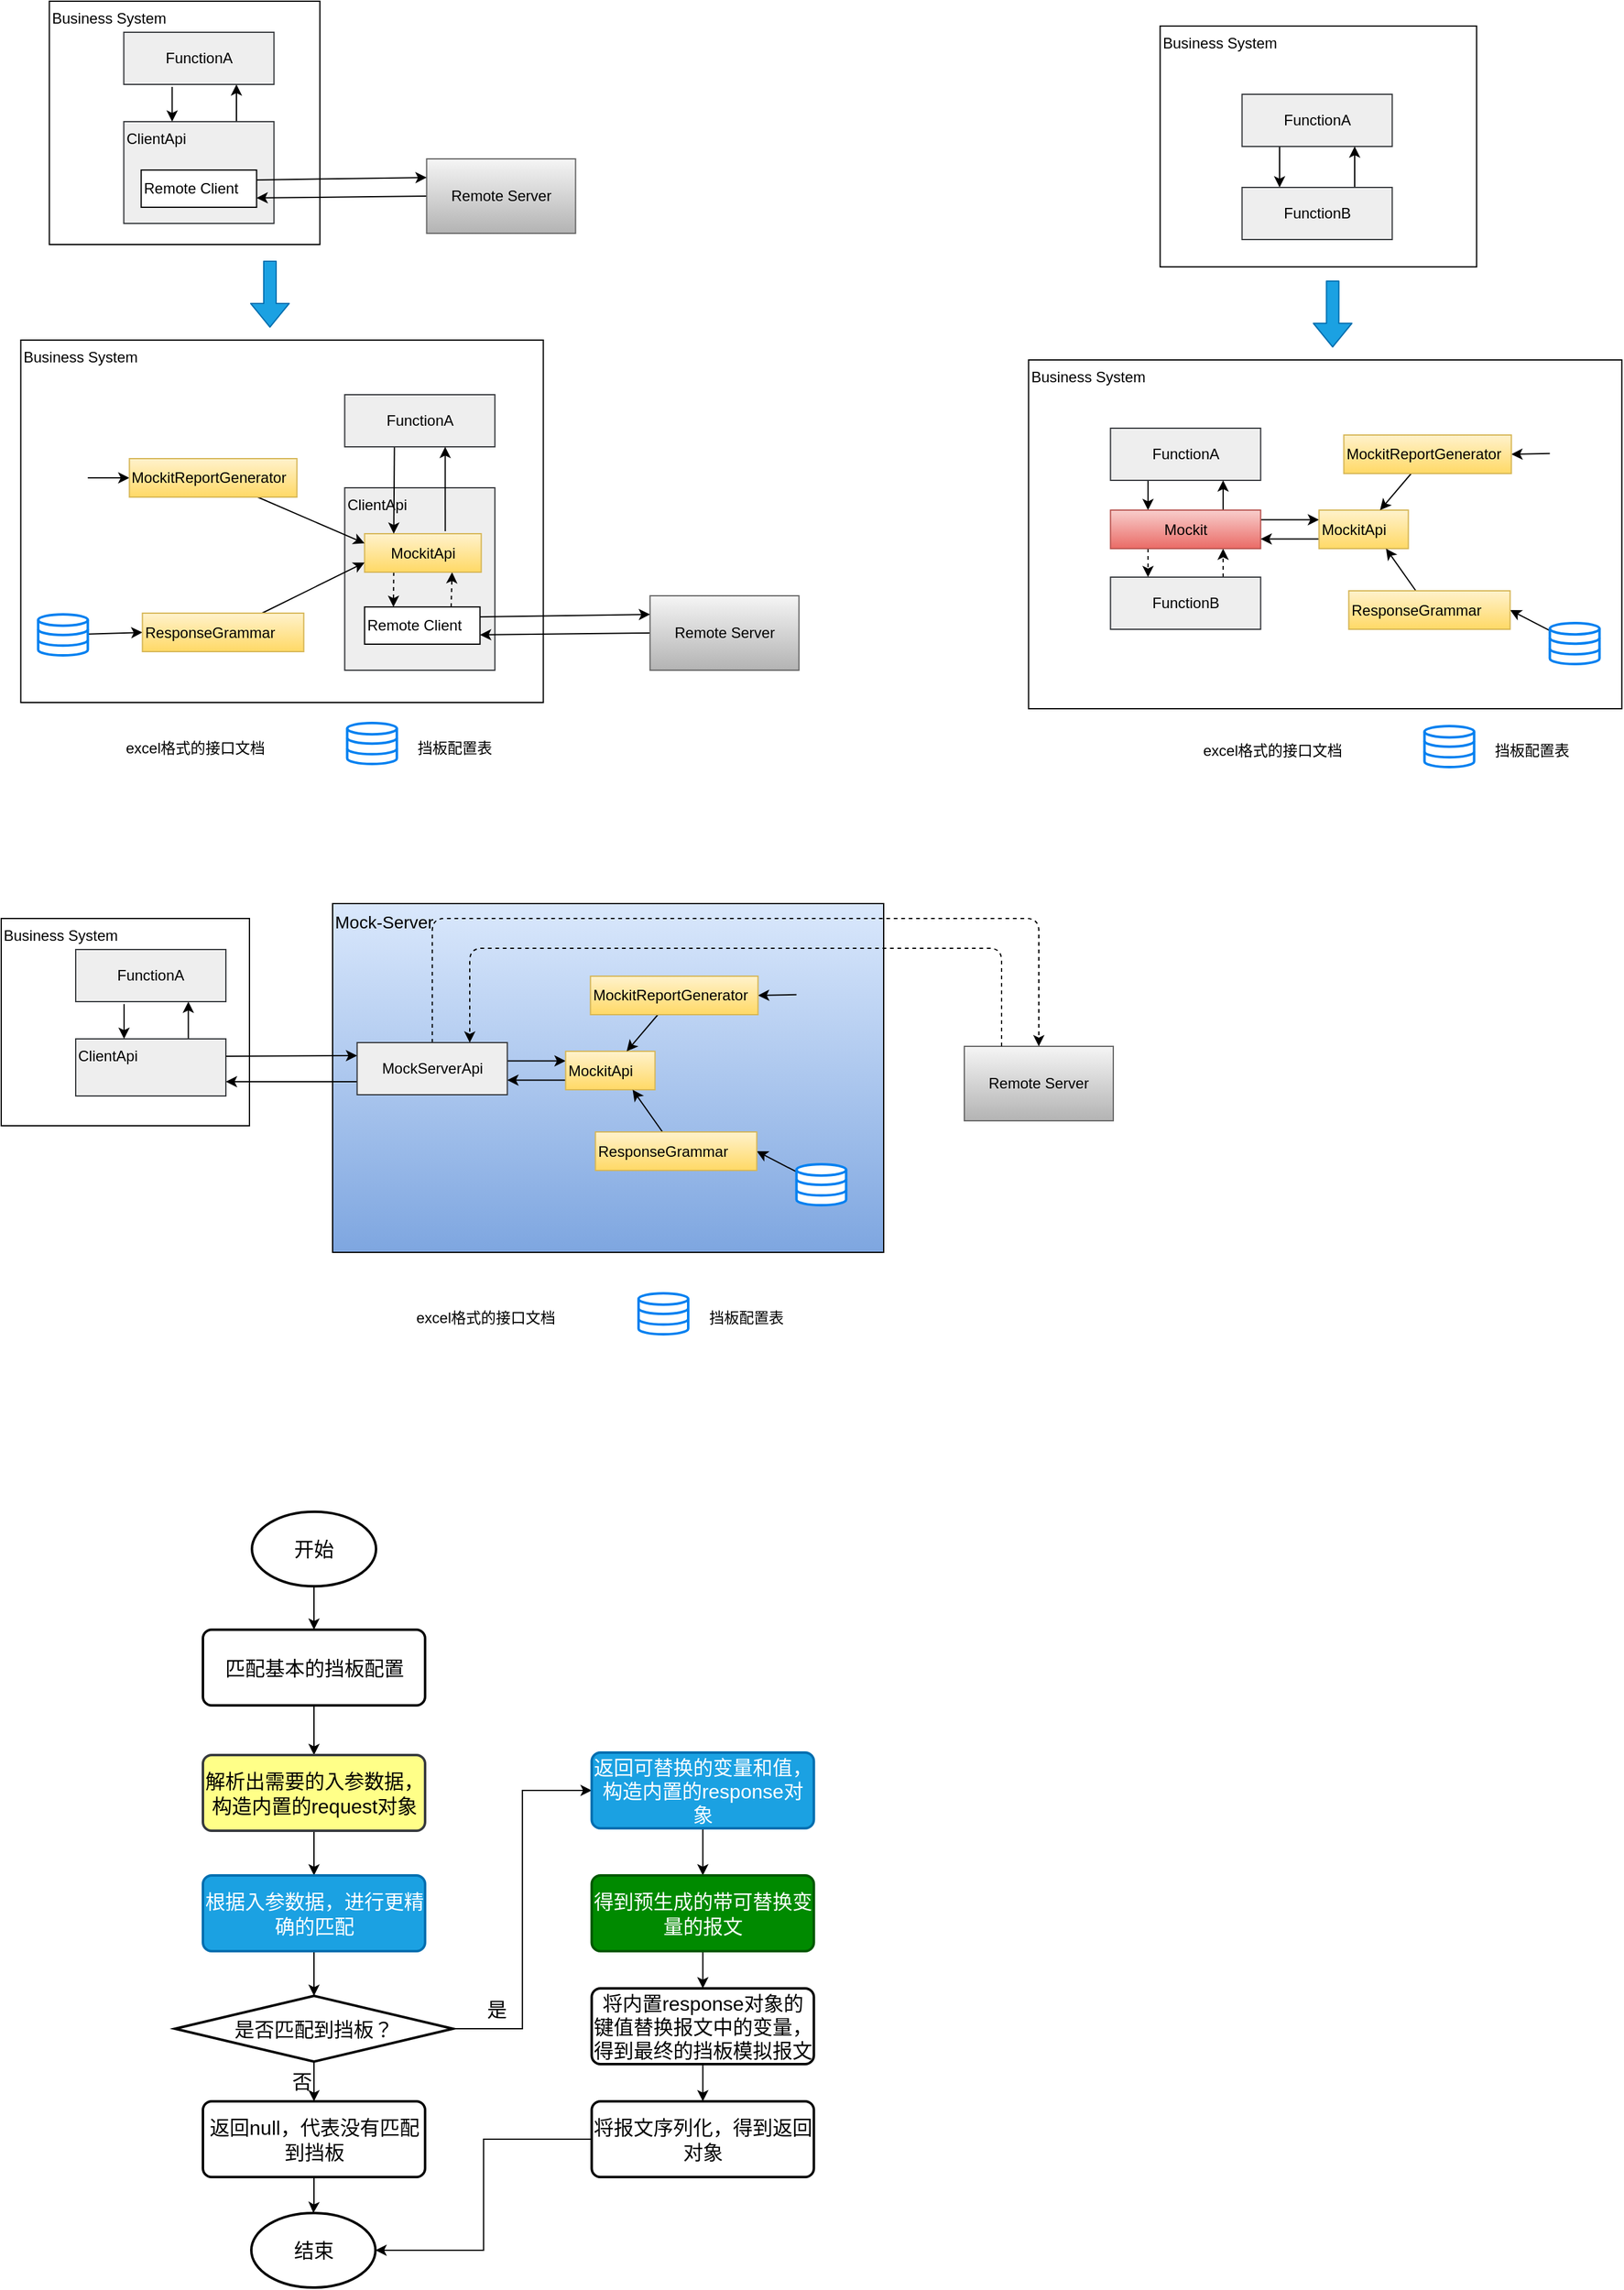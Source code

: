 <mxfile version="13.0.9" type="github">
  <diagram id="ULIVXdI21FpWCyKjcMOf" name="第 1 页">
    <mxGraphModel dx="867" dy="-1860" grid="1" gridSize="10" guides="1" tooltips="1" connect="1" arrows="1" fold="1" page="1" pageScale="1" pageWidth="827" pageHeight="1169" math="0" shadow="0">
      <root>
        <mxCell id="0" />
        <mxCell id="1" parent="0" />
        <mxCell id="K0mG1fpRfPu8U4b40gJv-1" style="edgeStyle=orthogonalEdgeStyle;rounded=0;orthogonalLoop=1;jettySize=auto;html=1;entryX=0.5;entryY=0;entryDx=0;entryDy=0;fontSize=16;" edge="1" parent="1" source="K0mG1fpRfPu8U4b40gJv-2" target="K0mG1fpRfPu8U4b40gJv-4">
          <mxGeometry relative="1" as="geometry" />
        </mxCell>
        <mxCell id="K0mG1fpRfPu8U4b40gJv-2" value="开始" style="strokeWidth=2;html=1;shape=mxgraph.flowchart.start_1;whiteSpace=wrap;fontSize=16;" vertex="1" parent="1">
          <mxGeometry x="232" y="3830" width="100" height="60" as="geometry" />
        </mxCell>
        <mxCell id="K0mG1fpRfPu8U4b40gJv-3" style="edgeStyle=orthogonalEdgeStyle;rounded=0;orthogonalLoop=1;jettySize=auto;html=1;entryX=0.5;entryY=0;entryDx=0;entryDy=0;fontSize=16;" edge="1" parent="1" source="K0mG1fpRfPu8U4b40gJv-4" target="K0mG1fpRfPu8U4b40gJv-6">
          <mxGeometry relative="1" as="geometry" />
        </mxCell>
        <mxCell id="K0mG1fpRfPu8U4b40gJv-4" value="匹配基本的挡板配置" style="rounded=1;whiteSpace=wrap;html=1;absoluteArcSize=1;arcSize=14;strokeWidth=2;fontSize=16;" vertex="1" parent="1">
          <mxGeometry x="192.5" y="3925" width="179" height="61" as="geometry" />
        </mxCell>
        <mxCell id="K0mG1fpRfPu8U4b40gJv-5" style="edgeStyle=orthogonalEdgeStyle;rounded=0;orthogonalLoop=1;jettySize=auto;html=1;entryX=0.5;entryY=0;entryDx=0;entryDy=0;fontSize=16;" edge="1" parent="1" source="K0mG1fpRfPu8U4b40gJv-6" target="K0mG1fpRfPu8U4b40gJv-8">
          <mxGeometry relative="1" as="geometry" />
        </mxCell>
        <mxCell id="K0mG1fpRfPu8U4b40gJv-6" value="解析出需要的入参数据，构造内置的request对象" style="rounded=1;whiteSpace=wrap;html=1;absoluteArcSize=1;arcSize=14;strokeWidth=2;fontSize=16;fillColor=#ffff88;strokeColor=#36393d;" vertex="1" parent="1">
          <mxGeometry x="192.5" y="4026" width="179" height="61" as="geometry" />
        </mxCell>
        <mxCell id="K0mG1fpRfPu8U4b40gJv-7" style="edgeStyle=orthogonalEdgeStyle;rounded=0;orthogonalLoop=1;jettySize=auto;html=1;entryX=0.5;entryY=0;entryDx=0;entryDy=0;entryPerimeter=0;fontSize=16;" edge="1" parent="1" source="K0mG1fpRfPu8U4b40gJv-8" target="K0mG1fpRfPu8U4b40gJv-11">
          <mxGeometry relative="1" as="geometry" />
        </mxCell>
        <mxCell id="K0mG1fpRfPu8U4b40gJv-8" value="根据入参数据，进行更精确的匹配" style="rounded=1;whiteSpace=wrap;html=1;absoluteArcSize=1;arcSize=14;strokeWidth=2;fontSize=16;fillColor=#1ba1e2;strokeColor=#006EAF;fontColor=#ffffff;" vertex="1" parent="1">
          <mxGeometry x="192.5" y="4123" width="179" height="61" as="geometry" />
        </mxCell>
        <mxCell id="K0mG1fpRfPu8U4b40gJv-9" style="edgeStyle=orthogonalEdgeStyle;rounded=0;orthogonalLoop=1;jettySize=auto;html=1;entryX=0.5;entryY=0;entryDx=0;entryDy=0;fontSize=16;" edge="1" parent="1" source="K0mG1fpRfPu8U4b40gJv-11" target="K0mG1fpRfPu8U4b40gJv-14">
          <mxGeometry relative="1" as="geometry" />
        </mxCell>
        <mxCell id="K0mG1fpRfPu8U4b40gJv-10" style="edgeStyle=orthogonalEdgeStyle;rounded=0;orthogonalLoop=1;jettySize=auto;html=1;entryX=0;entryY=0.5;entryDx=0;entryDy=0;fontSize=16;" edge="1" parent="1" source="K0mG1fpRfPu8U4b40gJv-11" target="K0mG1fpRfPu8U4b40gJv-17">
          <mxGeometry relative="1" as="geometry" />
        </mxCell>
        <mxCell id="K0mG1fpRfPu8U4b40gJv-11" value="是否匹配到挡板？" style="strokeWidth=2;html=1;shape=mxgraph.flowchart.decision;whiteSpace=wrap;fontSize=16;" vertex="1" parent="1">
          <mxGeometry x="170" y="4220" width="224" height="53" as="geometry" />
        </mxCell>
        <mxCell id="K0mG1fpRfPu8U4b40gJv-12" value="结束" style="strokeWidth=2;html=1;shape=mxgraph.flowchart.start_1;whiteSpace=wrap;fontSize=16;" vertex="1" parent="1">
          <mxGeometry x="231.5" y="4395" width="100" height="60" as="geometry" />
        </mxCell>
        <mxCell id="K0mG1fpRfPu8U4b40gJv-13" style="edgeStyle=orthogonalEdgeStyle;rounded=0;orthogonalLoop=1;jettySize=auto;html=1;fontSize=16;" edge="1" parent="1" source="K0mG1fpRfPu8U4b40gJv-14" target="K0mG1fpRfPu8U4b40gJv-12">
          <mxGeometry relative="1" as="geometry" />
        </mxCell>
        <mxCell id="K0mG1fpRfPu8U4b40gJv-14" value="返回null，代表没有匹配到挡板" style="rounded=1;whiteSpace=wrap;html=1;absoluteArcSize=1;arcSize=14;strokeWidth=2;fontSize=16;" vertex="1" parent="1">
          <mxGeometry x="192.5" y="4305" width="179" height="61" as="geometry" />
        </mxCell>
        <mxCell id="K0mG1fpRfPu8U4b40gJv-15" value="否" style="text;html=1;align=center;verticalAlign=middle;resizable=0;points=[];autosize=1;fontSize=16;" vertex="1" parent="1">
          <mxGeometry x="259" y="4277" width="26" height="23" as="geometry" />
        </mxCell>
        <mxCell id="K0mG1fpRfPu8U4b40gJv-16" style="edgeStyle=orthogonalEdgeStyle;rounded=0;orthogonalLoop=1;jettySize=auto;html=1;fontSize=16;" edge="1" parent="1" source="K0mG1fpRfPu8U4b40gJv-17" target="K0mG1fpRfPu8U4b40gJv-20">
          <mxGeometry relative="1" as="geometry" />
        </mxCell>
        <mxCell id="K0mG1fpRfPu8U4b40gJv-17" value="返回可替换的变量和值，构造内置的response对象" style="rounded=1;whiteSpace=wrap;html=1;absoluteArcSize=1;arcSize=14;strokeWidth=2;fontSize=16;fillColor=#1ba1e2;strokeColor=#006EAF;fontColor=#ffffff;" vertex="1" parent="1">
          <mxGeometry x="505.75" y="4024" width="179" height="61" as="geometry" />
        </mxCell>
        <mxCell id="K0mG1fpRfPu8U4b40gJv-18" value="是" style="text;html=1;align=center;verticalAlign=middle;resizable=0;points=[];autosize=1;fontSize=16;" vertex="1" parent="1">
          <mxGeometry x="416" y="4219" width="26" height="23" as="geometry" />
        </mxCell>
        <mxCell id="K0mG1fpRfPu8U4b40gJv-19" style="edgeStyle=orthogonalEdgeStyle;rounded=0;orthogonalLoop=1;jettySize=auto;html=1;fontSize=16;" edge="1" parent="1" source="K0mG1fpRfPu8U4b40gJv-20" target="K0mG1fpRfPu8U4b40gJv-22">
          <mxGeometry relative="1" as="geometry" />
        </mxCell>
        <mxCell id="K0mG1fpRfPu8U4b40gJv-20" value="得到预生成的带可替换变量的报文" style="rounded=1;whiteSpace=wrap;html=1;absoluteArcSize=1;arcSize=14;strokeWidth=2;fontSize=16;fillColor=#008a00;strokeColor=#005700;fontColor=#ffffff;" vertex="1" parent="1">
          <mxGeometry x="505.75" y="4123" width="179" height="61" as="geometry" />
        </mxCell>
        <mxCell id="K0mG1fpRfPu8U4b40gJv-21" style="edgeStyle=orthogonalEdgeStyle;rounded=0;orthogonalLoop=1;jettySize=auto;html=1;fontSize=16;" edge="1" parent="1" source="K0mG1fpRfPu8U4b40gJv-22" target="K0mG1fpRfPu8U4b40gJv-24">
          <mxGeometry relative="1" as="geometry" />
        </mxCell>
        <mxCell id="K0mG1fpRfPu8U4b40gJv-22" value="将内置response对象的键值替换报文中的变量，得到最终的挡板模拟报文" style="rounded=1;whiteSpace=wrap;html=1;absoluteArcSize=1;arcSize=14;strokeWidth=2;fontSize=16;" vertex="1" parent="1">
          <mxGeometry x="505.75" y="4214" width="179" height="61" as="geometry" />
        </mxCell>
        <mxCell id="K0mG1fpRfPu8U4b40gJv-23" style="edgeStyle=orthogonalEdgeStyle;rounded=0;orthogonalLoop=1;jettySize=auto;html=1;entryX=1;entryY=0.5;entryDx=0;entryDy=0;entryPerimeter=0;fontSize=16;" edge="1" parent="1" source="K0mG1fpRfPu8U4b40gJv-24" target="K0mG1fpRfPu8U4b40gJv-12">
          <mxGeometry relative="1" as="geometry" />
        </mxCell>
        <mxCell id="K0mG1fpRfPu8U4b40gJv-24" value="将报文序列化，得到返回对象" style="rounded=1;whiteSpace=wrap;html=1;absoluteArcSize=1;arcSize=14;strokeWidth=2;fontSize=16;" vertex="1" parent="1">
          <mxGeometry x="505.75" y="4305" width="179" height="61" as="geometry" />
        </mxCell>
        <mxCell id="K0mG1fpRfPu8U4b40gJv-25" value="Business System" style="rounded=0;whiteSpace=wrap;html=1;align=left;verticalAlign=top;" vertex="1" parent="1">
          <mxGeometry x="30" y="3352" width="200" height="167" as="geometry" />
        </mxCell>
        <mxCell id="K0mG1fpRfPu8U4b40gJv-26" style="edgeStyle=none;orthogonalLoop=1;jettySize=auto;html=1;strokeColor=#000000;strokeWidth=1;entryX=0.75;entryY=1;entryDx=0;entryDy=0;exitX=0.75;exitY=0;exitDx=0;exitDy=0;" edge="1" parent="1" source="K0mG1fpRfPu8U4b40gJv-27" target="K0mG1fpRfPu8U4b40gJv-30">
          <mxGeometry relative="1" as="geometry" />
        </mxCell>
        <mxCell id="K0mG1fpRfPu8U4b40gJv-27" value="ClientApi" style="rounded=0;whiteSpace=wrap;html=1;align=left;fillColor=#eeeeee;strokeColor=#36393d;verticalAlign=top;" vertex="1" parent="1">
          <mxGeometry x="90" y="3449" width="121" height="46" as="geometry" />
        </mxCell>
        <mxCell id="K0mG1fpRfPu8U4b40gJv-28" value="Remote Server" style="rounded=0;whiteSpace=wrap;html=1;align=center;fillColor=#f5f5f5;strokeColor=#666666;gradientColor=#b3b3b3;" vertex="1" parent="1">
          <mxGeometry x="806" y="3455" width="120" height="60" as="geometry" />
        </mxCell>
        <mxCell id="K0mG1fpRfPu8U4b40gJv-29" style="edgeStyle=none;orthogonalLoop=1;jettySize=auto;html=1;entryX=0.322;entryY=0;entryDx=0;entryDy=0;strokeColor=#000000;strokeWidth=1;exitX=0.322;exitY=1.048;exitDx=0;exitDy=0;exitPerimeter=0;entryPerimeter=0;" edge="1" parent="1" source="K0mG1fpRfPu8U4b40gJv-30" target="K0mG1fpRfPu8U4b40gJv-27">
          <mxGeometry relative="1" as="geometry" />
        </mxCell>
        <mxCell id="K0mG1fpRfPu8U4b40gJv-30" value="FunctionA" style="rounded=0;whiteSpace=wrap;html=1;align=center;fillColor=#eeeeee;strokeColor=#36393d;" vertex="1" parent="1">
          <mxGeometry x="90" y="3377" width="121" height="42" as="geometry" />
        </mxCell>
        <mxCell id="K0mG1fpRfPu8U4b40gJv-31" value="" style="shape=image;html=1;verticalAlign=top;verticalLabelPosition=bottom;labelBackgroundColor=#ffffff;imageAspect=0;aspect=fixed;image=https://cdn3.iconfinder.com/data/icons/document-icons-2/30/647702-excel-128.png;align=left;" vertex="1" parent="1">
          <mxGeometry x="306.5" y="3648.5" width="44" height="44" as="geometry" />
        </mxCell>
        <mxCell id="K0mG1fpRfPu8U4b40gJv-32" value="excel格式的接口文档" style="text;html=1;align=center;verticalAlign=middle;resizable=0;points=[];autosize=1;" vertex="1" parent="1">
          <mxGeometry x="359.25" y="3665" width="122" height="18" as="geometry" />
        </mxCell>
        <mxCell id="K0mG1fpRfPu8U4b40gJv-33" value="" style="html=1;verticalLabelPosition=bottom;align=center;labelBackgroundColor=#ffffff;verticalAlign=top;strokeWidth=2;strokeColor=#0080F0;shadow=0;dashed=0;shape=mxgraph.ios7.icons.data;" vertex="1" parent="1">
          <mxGeometry x="543.5" y="3654" width="40" height="33" as="geometry" />
        </mxCell>
        <mxCell id="K0mG1fpRfPu8U4b40gJv-34" value="挡板配置表" style="text;html=1;align=center;verticalAlign=middle;resizable=0;points=[];autosize=1;" vertex="1" parent="1">
          <mxGeometry x="594.5" y="3665" width="70" height="18" as="geometry" />
        </mxCell>
        <mxCell id="K0mG1fpRfPu8U4b40gJv-35" value="Mock-Server" style="rounded=0;whiteSpace=wrap;html=1;align=left;verticalAlign=top;gradientColor=#7ea6e0;fillColor=#dae8fc;strokeColor=#000000;strokeWidth=1;fontSize=14;" vertex="1" parent="1">
          <mxGeometry x="297" y="3340" width="444" height="281" as="geometry" />
        </mxCell>
        <mxCell id="K0mG1fpRfPu8U4b40gJv-36" style="edgeStyle=none;orthogonalLoop=1;jettySize=auto;html=1;strokeColor=#000000;strokeWidth=1;exitX=1;exitY=0.25;exitDx=0;exitDy=0;entryX=0;entryY=0.25;entryDx=0;entryDy=0;" edge="1" parent="1" target="K0mG1fpRfPu8U4b40gJv-42">
          <mxGeometry relative="1" as="geometry">
            <mxPoint x="437.75" y="3466.75" as="sourcePoint" />
          </mxGeometry>
        </mxCell>
        <mxCell id="K0mG1fpRfPu8U4b40gJv-37" style="edgeStyle=none;orthogonalLoop=1;jettySize=auto;html=1;entryX=1;entryY=0.5;entryDx=0;entryDy=0;strokeColor=#000000;strokeWidth=1;" edge="1" parent="1" source="K0mG1fpRfPu8U4b40gJv-38" target="K0mG1fpRfPu8U4b40gJv-44">
          <mxGeometry relative="1" as="geometry" />
        </mxCell>
        <mxCell id="K0mG1fpRfPu8U4b40gJv-38" value="" style="shape=image;html=1;verticalAlign=top;verticalLabelPosition=bottom;labelBackgroundColor=#ffffff;imageAspect=0;aspect=fixed;image=https://cdn3.iconfinder.com/data/icons/document-icons-2/30/647702-excel-128.png;align=left;" vertex="1" parent="1">
          <mxGeometry x="670.75" y="3391" width="44" height="44" as="geometry" />
        </mxCell>
        <mxCell id="K0mG1fpRfPu8U4b40gJv-39" style="edgeStyle=none;orthogonalLoop=1;jettySize=auto;html=1;entryX=1;entryY=0.5;entryDx=0;entryDy=0;strokeColor=#000000;strokeWidth=1;" edge="1" parent="1" source="K0mG1fpRfPu8U4b40gJv-40" target="K0mG1fpRfPu8U4b40gJv-46">
          <mxGeometry relative="1" as="geometry" />
        </mxCell>
        <mxCell id="K0mG1fpRfPu8U4b40gJv-40" value="" style="html=1;verticalLabelPosition=bottom;align=center;labelBackgroundColor=#ffffff;verticalAlign=top;strokeWidth=2;strokeColor=#0080F0;shadow=0;dashed=0;shape=mxgraph.ios7.icons.data;" vertex="1" parent="1">
          <mxGeometry x="670.75" y="3550" width="40" height="33" as="geometry" />
        </mxCell>
        <mxCell id="K0mG1fpRfPu8U4b40gJv-41" style="edgeStyle=none;orthogonalLoop=1;jettySize=auto;html=1;entryX=1;entryY=0.75;entryDx=0;entryDy=0;strokeColor=#000000;strokeWidth=1;exitX=0;exitY=0.75;exitDx=0;exitDy=0;" edge="1" parent="1" source="K0mG1fpRfPu8U4b40gJv-42">
          <mxGeometry relative="1" as="geometry">
            <mxPoint x="437.75" y="3482.25" as="targetPoint" />
          </mxGeometry>
        </mxCell>
        <mxCell id="K0mG1fpRfPu8U4b40gJv-42" value="MockitApi" style="rounded=0;whiteSpace=wrap;html=1;align=left;gradientColor=#ffd966;fillColor=#fff2cc;strokeColor=#d6b656;" vertex="1" parent="1">
          <mxGeometry x="484.75" y="3459" width="72" height="31" as="geometry" />
        </mxCell>
        <mxCell id="K0mG1fpRfPu8U4b40gJv-43" style="edgeStyle=none;orthogonalLoop=1;jettySize=auto;html=1;strokeColor=#000000;strokeWidth=1;" edge="1" parent="1" source="K0mG1fpRfPu8U4b40gJv-44" target="K0mG1fpRfPu8U4b40gJv-42">
          <mxGeometry relative="1" as="geometry" />
        </mxCell>
        <mxCell id="K0mG1fpRfPu8U4b40gJv-44" value="MockitReportGenerator" style="rounded=0;whiteSpace=wrap;html=1;align=left;gradientColor=#ffd966;fillColor=#fff2cc;strokeColor=#d6b656;" vertex="1" parent="1">
          <mxGeometry x="504.75" y="3398.5" width="135" height="31" as="geometry" />
        </mxCell>
        <mxCell id="K0mG1fpRfPu8U4b40gJv-45" style="edgeStyle=none;orthogonalLoop=1;jettySize=auto;html=1;entryX=0.75;entryY=1;entryDx=0;entryDy=0;strokeColor=#000000;strokeWidth=1;" edge="1" parent="1" source="K0mG1fpRfPu8U4b40gJv-46" target="K0mG1fpRfPu8U4b40gJv-42">
          <mxGeometry relative="1" as="geometry" />
        </mxCell>
        <mxCell id="K0mG1fpRfPu8U4b40gJv-46" value="ResponseGrammar" style="rounded=0;whiteSpace=wrap;html=1;align=left;gradientColor=#ffd966;fillColor=#fff2cc;strokeColor=#d6b656;" vertex="1" parent="1">
          <mxGeometry x="508.75" y="3524" width="130" height="31" as="geometry" />
        </mxCell>
        <mxCell id="K0mG1fpRfPu8U4b40gJv-47" style="edgeStyle=none;orthogonalLoop=1;jettySize=auto;html=1;entryX=1;entryY=0.75;entryDx=0;entryDy=0;strokeColor=#000000;strokeWidth=1;exitX=0;exitY=0.75;exitDx=0;exitDy=0;" edge="1" parent="1" source="K0mG1fpRfPu8U4b40gJv-49" target="K0mG1fpRfPu8U4b40gJv-27">
          <mxGeometry relative="1" as="geometry" />
        </mxCell>
        <mxCell id="K0mG1fpRfPu8U4b40gJv-48" style="edgeStyle=orthogonalEdgeStyle;orthogonalLoop=1;jettySize=auto;html=1;strokeColor=#000000;strokeWidth=1;dashed=1;" edge="1" parent="1" source="K0mG1fpRfPu8U4b40gJv-49" target="K0mG1fpRfPu8U4b40gJv-28">
          <mxGeometry relative="1" as="geometry">
            <Array as="points">
              <mxPoint x="377" y="3352" />
              <mxPoint x="866" y="3352" />
            </Array>
          </mxGeometry>
        </mxCell>
        <mxCell id="K0mG1fpRfPu8U4b40gJv-49" value="MockServerApi" style="rounded=0;whiteSpace=wrap;html=1;align=center;fillColor=#eeeeee;strokeColor=#36393d;" vertex="1" parent="1">
          <mxGeometry x="316.75" y="3452" width="121" height="42" as="geometry" />
        </mxCell>
        <mxCell id="K0mG1fpRfPu8U4b40gJv-50" style="edgeStyle=none;orthogonalLoop=1;jettySize=auto;html=1;entryX=0;entryY=0.25;entryDx=0;entryDy=0;strokeColor=#000000;strokeWidth=1;" edge="1" parent="1" target="K0mG1fpRfPu8U4b40gJv-49">
          <mxGeometry relative="1" as="geometry">
            <mxPoint x="211" y="3463" as="sourcePoint" />
          </mxGeometry>
        </mxCell>
        <mxCell id="K0mG1fpRfPu8U4b40gJv-51" style="edgeStyle=orthogonalEdgeStyle;orthogonalLoop=1;jettySize=auto;html=1;dashed=1;strokeColor=#000000;strokeWidth=1;entryX=0.75;entryY=0;entryDx=0;entryDy=0;exitX=0.25;exitY=0;exitDx=0;exitDy=0;" edge="1" parent="1" source="K0mG1fpRfPu8U4b40gJv-28" target="K0mG1fpRfPu8U4b40gJv-49">
          <mxGeometry relative="1" as="geometry">
            <Array as="points">
              <mxPoint x="836" y="3376" />
              <mxPoint x="408" y="3376" />
            </Array>
          </mxGeometry>
        </mxCell>
        <mxCell id="K0mG1fpRfPu8U4b40gJv-52" value="Business System" style="rounded=0;whiteSpace=wrap;html=1;align=left;verticalAlign=top;" vertex="1" parent="1">
          <mxGeometry x="68.75" y="2613" width="218" height="196" as="geometry" />
        </mxCell>
        <mxCell id="K0mG1fpRfPu8U4b40gJv-53" value="Business System" style="rounded=0;whiteSpace=wrap;html=1;align=left;verticalAlign=top;" vertex="1" parent="1">
          <mxGeometry x="963.75" y="2633" width="255" height="194" as="geometry" />
        </mxCell>
        <mxCell id="K0mG1fpRfPu8U4b40gJv-54" style="edgeStyle=none;orthogonalLoop=1;jettySize=auto;html=1;strokeColor=#000000;strokeWidth=1;entryX=0.75;entryY=1;entryDx=0;entryDy=0;exitX=0.75;exitY=0;exitDx=0;exitDy=0;" edge="1" parent="1" source="K0mG1fpRfPu8U4b40gJv-55" target="K0mG1fpRfPu8U4b40gJv-98">
          <mxGeometry relative="1" as="geometry" />
        </mxCell>
        <mxCell id="K0mG1fpRfPu8U4b40gJv-55" value="ClientApi" style="rounded=0;whiteSpace=wrap;html=1;align=left;fillColor=#eeeeee;strokeColor=#36393d;verticalAlign=top;" vertex="1" parent="1">
          <mxGeometry x="128.75" y="2710" width="121" height="82" as="geometry" />
        </mxCell>
        <mxCell id="K0mG1fpRfPu8U4b40gJv-56" style="edgeStyle=none;orthogonalLoop=1;jettySize=auto;html=1;entryX=1;entryY=0.75;entryDx=0;entryDy=0;strokeColor=#000000;strokeWidth=1;exitX=0;exitY=0.5;exitDx=0;exitDy=0;" edge="1" parent="1" source="K0mG1fpRfPu8U4b40gJv-57" target="K0mG1fpRfPu8U4b40gJv-86">
          <mxGeometry relative="1" as="geometry" />
        </mxCell>
        <mxCell id="K0mG1fpRfPu8U4b40gJv-57" value="Remote Server" style="rounded=0;whiteSpace=wrap;html=1;align=center;fillColor=#f5f5f5;strokeColor=#666666;gradientColor=#b3b3b3;" vertex="1" parent="1">
          <mxGeometry x="372.75" y="2740" width="120" height="60" as="geometry" />
        </mxCell>
        <mxCell id="K0mG1fpRfPu8U4b40gJv-58" value="" style="shape=flexArrow;endArrow=classic;html=1;strokeColor=#006EAF;strokeWidth=1;fillColor=#1ba1e2;" edge="1" parent="1">
          <mxGeometry width="50" height="50" relative="1" as="geometry">
            <mxPoint x="1102.75" y="2838" as="sourcePoint" />
            <mxPoint x="1102.75" y="2892" as="targetPoint" />
          </mxGeometry>
        </mxCell>
        <mxCell id="K0mG1fpRfPu8U4b40gJv-59" style="edgeStyle=none;orthogonalLoop=1;jettySize=auto;html=1;entryX=0.25;entryY=0;entryDx=0;entryDy=0;strokeColor=#000000;strokeWidth=1;exitX=0.25;exitY=1;exitDx=0;exitDy=0;" edge="1" parent="1" source="K0mG1fpRfPu8U4b40gJv-60" target="K0mG1fpRfPu8U4b40gJv-62">
          <mxGeometry relative="1" as="geometry" />
        </mxCell>
        <mxCell id="K0mG1fpRfPu8U4b40gJv-60" value="FunctionA" style="rounded=0;whiteSpace=wrap;html=1;align=center;fillColor=#eeeeee;strokeColor=#36393d;" vertex="1" parent="1">
          <mxGeometry x="1029.75" y="2688" width="121" height="42" as="geometry" />
        </mxCell>
        <mxCell id="K0mG1fpRfPu8U4b40gJv-61" style="edgeStyle=none;orthogonalLoop=1;jettySize=auto;html=1;strokeColor=#000000;strokeWidth=1;exitX=0.75;exitY=0;exitDx=0;exitDy=0;entryX=0.75;entryY=1;entryDx=0;entryDy=0;" edge="1" parent="1" source="K0mG1fpRfPu8U4b40gJv-62" target="K0mG1fpRfPu8U4b40gJv-60">
          <mxGeometry relative="1" as="geometry" />
        </mxCell>
        <mxCell id="K0mG1fpRfPu8U4b40gJv-62" value="FunctionB" style="rounded=0;whiteSpace=wrap;html=1;align=center;fillColor=#eeeeee;strokeColor=#36393d;" vertex="1" parent="1">
          <mxGeometry x="1029.75" y="2763" width="121" height="42" as="geometry" />
        </mxCell>
        <mxCell id="K0mG1fpRfPu8U4b40gJv-63" value="Business System" style="rounded=0;whiteSpace=wrap;html=1;align=left;verticalAlign=top;" vertex="1" parent="1">
          <mxGeometry x="857.75" y="2902" width="478" height="281" as="geometry" />
        </mxCell>
        <mxCell id="K0mG1fpRfPu8U4b40gJv-64" style="edgeStyle=none;orthogonalLoop=1;jettySize=auto;html=1;entryX=0.25;entryY=0;entryDx=0;entryDy=0;strokeColor=#000000;strokeWidth=1;exitX=0.25;exitY=1;exitDx=0;exitDy=0;" edge="1" parent="1" source="K0mG1fpRfPu8U4b40gJv-65" target="K0mG1fpRfPu8U4b40gJv-70">
          <mxGeometry relative="1" as="geometry" />
        </mxCell>
        <mxCell id="K0mG1fpRfPu8U4b40gJv-65" value="FunctionA" style="rounded=0;whiteSpace=wrap;html=1;align=center;fillColor=#eeeeee;strokeColor=#36393d;" vertex="1" parent="1">
          <mxGeometry x="923.75" y="2957" width="121" height="42" as="geometry" />
        </mxCell>
        <mxCell id="K0mG1fpRfPu8U4b40gJv-66" style="edgeStyle=none;orthogonalLoop=1;jettySize=auto;html=1;strokeColor=#000000;strokeWidth=1;exitX=0.75;exitY=0;exitDx=0;exitDy=0;entryX=0.75;entryY=1;entryDx=0;entryDy=0;" edge="1" parent="1" source="K0mG1fpRfPu8U4b40gJv-70" target="K0mG1fpRfPu8U4b40gJv-65">
          <mxGeometry relative="1" as="geometry" />
        </mxCell>
        <mxCell id="K0mG1fpRfPu8U4b40gJv-67" style="edgeStyle=none;orthogonalLoop=1;jettySize=auto;html=1;strokeColor=#000000;strokeWidth=1;exitX=0.25;exitY=1;exitDx=0;exitDy=0;entryX=0.25;entryY=0;entryDx=0;entryDy=0;dashed=1;" edge="1" parent="1" source="K0mG1fpRfPu8U4b40gJv-70" target="K0mG1fpRfPu8U4b40gJv-71">
          <mxGeometry relative="1" as="geometry" />
        </mxCell>
        <mxCell id="K0mG1fpRfPu8U4b40gJv-68" style="edgeStyle=none;orthogonalLoop=1;jettySize=auto;html=1;strokeColor=#000000;strokeWidth=1;entryX=0.75;entryY=1;entryDx=0;entryDy=0;dashed=1;exitX=0.75;exitY=0;exitDx=0;exitDy=0;" edge="1" parent="1" source="K0mG1fpRfPu8U4b40gJv-71" target="K0mG1fpRfPu8U4b40gJv-70">
          <mxGeometry relative="1" as="geometry" />
        </mxCell>
        <mxCell id="K0mG1fpRfPu8U4b40gJv-69" style="edgeStyle=none;orthogonalLoop=1;jettySize=auto;html=1;strokeColor=#000000;strokeWidth=1;exitX=1;exitY=0.25;exitDx=0;exitDy=0;entryX=0;entryY=0.25;entryDx=0;entryDy=0;" edge="1" parent="1" source="K0mG1fpRfPu8U4b40gJv-70" target="K0mG1fpRfPu8U4b40gJv-77">
          <mxGeometry relative="1" as="geometry" />
        </mxCell>
        <mxCell id="K0mG1fpRfPu8U4b40gJv-70" value="Mockit" style="rounded=0;whiteSpace=wrap;html=1;align=center;fillColor=#f8cecc;strokeColor=#b85450;gradientColor=#ea6b66;" vertex="1" parent="1">
          <mxGeometry x="923.75" y="3023" width="121" height="31" as="geometry" />
        </mxCell>
        <mxCell id="K0mG1fpRfPu8U4b40gJv-71" value="FunctionB" style="rounded=0;whiteSpace=wrap;html=1;align=center;fillColor=#eeeeee;strokeColor=#36393d;" vertex="1" parent="1">
          <mxGeometry x="923.75" y="3077" width="121" height="42" as="geometry" />
        </mxCell>
        <mxCell id="K0mG1fpRfPu8U4b40gJv-72" style="edgeStyle=none;orthogonalLoop=1;jettySize=auto;html=1;entryX=1;entryY=0.5;entryDx=0;entryDy=0;strokeColor=#000000;strokeWidth=1;" edge="1" parent="1" source="K0mG1fpRfPu8U4b40gJv-73" target="K0mG1fpRfPu8U4b40gJv-79">
          <mxGeometry relative="1" as="geometry" />
        </mxCell>
        <mxCell id="K0mG1fpRfPu8U4b40gJv-73" value="" style="shape=image;html=1;verticalAlign=top;verticalLabelPosition=bottom;labelBackgroundColor=#ffffff;imageAspect=0;aspect=fixed;image=https://cdn3.iconfinder.com/data/icons/document-icons-2/30/647702-excel-128.png;align=left;" vertex="1" parent="1">
          <mxGeometry x="1277.75" y="2955" width="44" height="44" as="geometry" />
        </mxCell>
        <mxCell id="K0mG1fpRfPu8U4b40gJv-74" style="edgeStyle=none;orthogonalLoop=1;jettySize=auto;html=1;entryX=1;entryY=0.5;entryDx=0;entryDy=0;strokeColor=#000000;strokeWidth=1;" edge="1" parent="1" source="K0mG1fpRfPu8U4b40gJv-75" target="K0mG1fpRfPu8U4b40gJv-81">
          <mxGeometry relative="1" as="geometry" />
        </mxCell>
        <mxCell id="K0mG1fpRfPu8U4b40gJv-75" value="" style="html=1;verticalLabelPosition=bottom;align=center;labelBackgroundColor=#ffffff;verticalAlign=top;strokeWidth=2;strokeColor=#0080F0;shadow=0;dashed=0;shape=mxgraph.ios7.icons.data;" vertex="1" parent="1">
          <mxGeometry x="1277.75" y="3114" width="40" height="33" as="geometry" />
        </mxCell>
        <mxCell id="K0mG1fpRfPu8U4b40gJv-76" style="edgeStyle=none;orthogonalLoop=1;jettySize=auto;html=1;entryX=1;entryY=0.75;entryDx=0;entryDy=0;strokeColor=#000000;strokeWidth=1;exitX=0;exitY=0.75;exitDx=0;exitDy=0;" edge="1" parent="1" source="K0mG1fpRfPu8U4b40gJv-77" target="K0mG1fpRfPu8U4b40gJv-70">
          <mxGeometry relative="1" as="geometry" />
        </mxCell>
        <mxCell id="K0mG1fpRfPu8U4b40gJv-77" value="MockitApi" style="rounded=0;whiteSpace=wrap;html=1;align=left;gradientColor=#ffd966;fillColor=#fff2cc;strokeColor=#d6b656;" vertex="1" parent="1">
          <mxGeometry x="1091.75" y="3023" width="72" height="31" as="geometry" />
        </mxCell>
        <mxCell id="K0mG1fpRfPu8U4b40gJv-78" style="edgeStyle=none;orthogonalLoop=1;jettySize=auto;html=1;strokeColor=#000000;strokeWidth=1;" edge="1" parent="1" source="K0mG1fpRfPu8U4b40gJv-79" target="K0mG1fpRfPu8U4b40gJv-77">
          <mxGeometry relative="1" as="geometry" />
        </mxCell>
        <mxCell id="K0mG1fpRfPu8U4b40gJv-79" value="MockitReportGenerator" style="rounded=0;whiteSpace=wrap;html=1;align=left;gradientColor=#ffd966;fillColor=#fff2cc;strokeColor=#d6b656;" vertex="1" parent="1">
          <mxGeometry x="1111.75" y="2962.5" width="135" height="31" as="geometry" />
        </mxCell>
        <mxCell id="K0mG1fpRfPu8U4b40gJv-80" style="edgeStyle=none;orthogonalLoop=1;jettySize=auto;html=1;entryX=0.75;entryY=1;entryDx=0;entryDy=0;strokeColor=#000000;strokeWidth=1;" edge="1" parent="1" source="K0mG1fpRfPu8U4b40gJv-81" target="K0mG1fpRfPu8U4b40gJv-77">
          <mxGeometry relative="1" as="geometry" />
        </mxCell>
        <mxCell id="K0mG1fpRfPu8U4b40gJv-81" value="ResponseGrammar" style="rounded=0;whiteSpace=wrap;html=1;align=left;gradientColor=#ffd966;fillColor=#fff2cc;strokeColor=#d6b656;" vertex="1" parent="1">
          <mxGeometry x="1115.75" y="3088" width="130" height="31" as="geometry" />
        </mxCell>
        <mxCell id="K0mG1fpRfPu8U4b40gJv-82" value="" style="shape=image;html=1;verticalAlign=top;verticalLabelPosition=bottom;labelBackgroundColor=#ffffff;imageAspect=0;aspect=fixed;image=https://cdn3.iconfinder.com/data/icons/document-icons-2/30/647702-excel-128.png;align=left;" vertex="1" parent="1">
          <mxGeometry x="937.75" y="3189" width="44" height="44" as="geometry" />
        </mxCell>
        <mxCell id="K0mG1fpRfPu8U4b40gJv-83" value="excel格式的接口文档" style="text;html=1;align=center;verticalAlign=middle;resizable=0;points=[];autosize=1;" vertex="1" parent="1">
          <mxGeometry x="992.5" y="3208" width="122" height="18" as="geometry" />
        </mxCell>
        <mxCell id="K0mG1fpRfPu8U4b40gJv-84" value="" style="html=1;verticalLabelPosition=bottom;align=center;labelBackgroundColor=#ffffff;verticalAlign=top;strokeWidth=2;strokeColor=#0080F0;shadow=0;dashed=0;shape=mxgraph.ios7.icons.data;" vertex="1" parent="1">
          <mxGeometry x="1176.75" y="3197" width="40" height="33" as="geometry" />
        </mxCell>
        <mxCell id="K0mG1fpRfPu8U4b40gJv-85" value="挡板配置表" style="text;html=1;align=center;verticalAlign=middle;resizable=0;points=[];autosize=1;" vertex="1" parent="1">
          <mxGeometry x="1227.75" y="3208" width="70" height="18" as="geometry" />
        </mxCell>
        <mxCell id="K0mG1fpRfPu8U4b40gJv-86" value="Remote Client" style="rounded=0;whiteSpace=wrap;html=1;align=left;" vertex="1" parent="1">
          <mxGeometry x="142.75" y="2749" width="93" height="30" as="geometry" />
        </mxCell>
        <mxCell id="K0mG1fpRfPu8U4b40gJv-87" style="edgeStyle=none;orthogonalLoop=1;jettySize=auto;html=1;entryX=0;entryY=0.25;entryDx=0;entryDy=0;strokeColor=#000000;strokeWidth=1;" edge="1" parent="1" target="K0mG1fpRfPu8U4b40gJv-57">
          <mxGeometry relative="1" as="geometry">
            <mxPoint x="235.75" y="2757" as="sourcePoint" />
          </mxGeometry>
        </mxCell>
        <mxCell id="K0mG1fpRfPu8U4b40gJv-88" value="Business System" style="rounded=0;whiteSpace=wrap;html=1;align=left;verticalAlign=top;" vertex="1" parent="1">
          <mxGeometry x="45.75" y="2886" width="421" height="292" as="geometry" />
        </mxCell>
        <mxCell id="K0mG1fpRfPu8U4b40gJv-89" value="ClientApi" style="rounded=0;whiteSpace=wrap;html=1;align=left;fillColor=#eeeeee;strokeColor=#36393d;verticalAlign=top;" vertex="1" parent="1">
          <mxGeometry x="306.75" y="3005" width="121" height="147" as="geometry" />
        </mxCell>
        <mxCell id="K0mG1fpRfPu8U4b40gJv-90" style="edgeStyle=none;orthogonalLoop=1;jettySize=auto;html=1;entryX=1;entryY=0.75;entryDx=0;entryDy=0;strokeColor=#000000;strokeWidth=1;exitX=0;exitY=0.5;exitDx=0;exitDy=0;" edge="1" parent="1" source="K0mG1fpRfPu8U4b40gJv-91" target="K0mG1fpRfPu8U4b40gJv-93">
          <mxGeometry relative="1" as="geometry" />
        </mxCell>
        <mxCell id="K0mG1fpRfPu8U4b40gJv-91" value="Remote Server" style="rounded=0;whiteSpace=wrap;html=1;align=center;fillColor=#f5f5f5;strokeColor=#666666;gradientColor=#b3b3b3;" vertex="1" parent="1">
          <mxGeometry x="552.75" y="3092" width="120" height="60" as="geometry" />
        </mxCell>
        <mxCell id="K0mG1fpRfPu8U4b40gJv-92" style="edgeStyle=none;orthogonalLoop=1;jettySize=auto;html=1;entryX=0.75;entryY=1;entryDx=0;entryDy=0;strokeColor=#000000;strokeWidth=1;exitX=0.75;exitY=0;exitDx=0;exitDy=0;dashed=1;" edge="1" parent="1" source="K0mG1fpRfPu8U4b40gJv-93" target="K0mG1fpRfPu8U4b40gJv-96">
          <mxGeometry relative="1" as="geometry" />
        </mxCell>
        <mxCell id="K0mG1fpRfPu8U4b40gJv-93" value="Remote Client" style="rounded=0;whiteSpace=wrap;html=1;align=left;" vertex="1" parent="1">
          <mxGeometry x="322.75" y="3101" width="93" height="30" as="geometry" />
        </mxCell>
        <mxCell id="K0mG1fpRfPu8U4b40gJv-94" style="edgeStyle=none;orthogonalLoop=1;jettySize=auto;html=1;entryX=0;entryY=0.25;entryDx=0;entryDy=0;strokeColor=#000000;strokeWidth=1;" edge="1" parent="1" target="K0mG1fpRfPu8U4b40gJv-91">
          <mxGeometry relative="1" as="geometry">
            <mxPoint x="415.75" y="3109" as="sourcePoint" />
          </mxGeometry>
        </mxCell>
        <mxCell id="K0mG1fpRfPu8U4b40gJv-95" style="edgeStyle=none;orthogonalLoop=1;jettySize=auto;html=1;strokeColor=#000000;strokeWidth=1;exitX=0.25;exitY=1;exitDx=0;exitDy=0;entryX=0.25;entryY=0;entryDx=0;entryDy=0;dashed=1;" edge="1" parent="1" source="K0mG1fpRfPu8U4b40gJv-96" target="K0mG1fpRfPu8U4b40gJv-93">
          <mxGeometry relative="1" as="geometry" />
        </mxCell>
        <mxCell id="K0mG1fpRfPu8U4b40gJv-96" value="MockitApi" style="rounded=0;whiteSpace=wrap;html=1;align=center;fillColor=#fff2cc;strokeColor=#d6b656;gradientColor=#ffd966;" vertex="1" parent="1">
          <mxGeometry x="322.75" y="3042" width="94" height="31" as="geometry" />
        </mxCell>
        <mxCell id="K0mG1fpRfPu8U4b40gJv-97" style="edgeStyle=none;orthogonalLoop=1;jettySize=auto;html=1;entryX=0.322;entryY=0;entryDx=0;entryDy=0;strokeColor=#000000;strokeWidth=1;exitX=0.322;exitY=1.048;exitDx=0;exitDy=0;exitPerimeter=0;entryPerimeter=0;" edge="1" parent="1" source="K0mG1fpRfPu8U4b40gJv-98" target="K0mG1fpRfPu8U4b40gJv-55">
          <mxGeometry relative="1" as="geometry" />
        </mxCell>
        <mxCell id="K0mG1fpRfPu8U4b40gJv-98" value="FunctionA" style="rounded=0;whiteSpace=wrap;html=1;align=center;fillColor=#eeeeee;strokeColor=#36393d;" vertex="1" parent="1">
          <mxGeometry x="128.75" y="2638" width="121" height="42" as="geometry" />
        </mxCell>
        <mxCell id="K0mG1fpRfPu8U4b40gJv-99" style="edgeStyle=none;orthogonalLoop=1;jettySize=auto;html=1;strokeColor=#000000;strokeWidth=1;exitX=0.331;exitY=0.976;exitDx=0;exitDy=0;entryX=0.25;entryY=0;entryDx=0;entryDy=0;exitPerimeter=0;" edge="1" parent="1" source="K0mG1fpRfPu8U4b40gJv-100" target="K0mG1fpRfPu8U4b40gJv-96">
          <mxGeometry relative="1" as="geometry" />
        </mxCell>
        <mxCell id="K0mG1fpRfPu8U4b40gJv-100" value="FunctionA" style="rounded=0;whiteSpace=wrap;html=1;align=center;fillColor=#eeeeee;strokeColor=#36393d;" vertex="1" parent="1">
          <mxGeometry x="306.75" y="2930" width="121" height="42" as="geometry" />
        </mxCell>
        <mxCell id="K0mG1fpRfPu8U4b40gJv-101" style="edgeStyle=none;orthogonalLoop=1;jettySize=auto;html=1;strokeColor=#000000;strokeWidth=1;entryX=0.669;entryY=1;entryDx=0;entryDy=0;entryPerimeter=0;" edge="1" parent="1" target="K0mG1fpRfPu8U4b40gJv-100">
          <mxGeometry relative="1" as="geometry">
            <mxPoint x="387.75" y="3040" as="sourcePoint" />
            <mxPoint x="387.75" y="2967" as="targetPoint" />
          </mxGeometry>
        </mxCell>
        <mxCell id="K0mG1fpRfPu8U4b40gJv-102" style="edgeStyle=none;orthogonalLoop=1;jettySize=auto;html=1;entryX=0;entryY=0.5;entryDx=0;entryDy=0;strokeColor=#000000;strokeWidth=1;" edge="1" parent="1" source="K0mG1fpRfPu8U4b40gJv-103" target="K0mG1fpRfPu8U4b40gJv-107">
          <mxGeometry relative="1" as="geometry" />
        </mxCell>
        <mxCell id="K0mG1fpRfPu8U4b40gJv-103" value="" style="shape=image;html=1;verticalAlign=top;verticalLabelPosition=bottom;labelBackgroundColor=#ffffff;imageAspect=0;aspect=fixed;image=https://cdn3.iconfinder.com/data/icons/document-icons-2/30/647702-excel-128.png;align=left;" vertex="1" parent="1">
          <mxGeometry x="55.75" y="2975" width="44" height="44" as="geometry" />
        </mxCell>
        <mxCell id="K0mG1fpRfPu8U4b40gJv-104" style="edgeStyle=none;orthogonalLoop=1;jettySize=auto;html=1;entryX=0;entryY=0.5;entryDx=0;entryDy=0;strokeColor=#000000;strokeWidth=1;" edge="1" parent="1" source="K0mG1fpRfPu8U4b40gJv-105" target="K0mG1fpRfPu8U4b40gJv-109">
          <mxGeometry relative="1" as="geometry" />
        </mxCell>
        <mxCell id="K0mG1fpRfPu8U4b40gJv-105" value="" style="html=1;verticalLabelPosition=bottom;align=center;labelBackgroundColor=#ffffff;verticalAlign=top;strokeWidth=2;strokeColor=#0080F0;shadow=0;dashed=0;shape=mxgraph.ios7.icons.data;" vertex="1" parent="1">
          <mxGeometry x="59.75" y="3107" width="40" height="33" as="geometry" />
        </mxCell>
        <mxCell id="K0mG1fpRfPu8U4b40gJv-106" style="edgeStyle=none;orthogonalLoop=1;jettySize=auto;html=1;strokeColor=#000000;strokeWidth=1;entryX=0;entryY=0.25;entryDx=0;entryDy=0;" edge="1" parent="1" source="K0mG1fpRfPu8U4b40gJv-107" target="K0mG1fpRfPu8U4b40gJv-96">
          <mxGeometry relative="1" as="geometry">
            <mxPoint x="213.395" y="3042" as="targetPoint" />
          </mxGeometry>
        </mxCell>
        <mxCell id="K0mG1fpRfPu8U4b40gJv-107" value="MockitReportGenerator" style="rounded=0;whiteSpace=wrap;html=1;align=left;gradientColor=#ffd966;fillColor=#fff2cc;strokeColor=#d6b656;" vertex="1" parent="1">
          <mxGeometry x="133.25" y="2981.5" width="135" height="31" as="geometry" />
        </mxCell>
        <mxCell id="K0mG1fpRfPu8U4b40gJv-108" style="edgeStyle=none;orthogonalLoop=1;jettySize=auto;html=1;entryX=0;entryY=0.75;entryDx=0;entryDy=0;strokeColor=#000000;strokeWidth=1;" edge="1" parent="1" source="K0mG1fpRfPu8U4b40gJv-109" target="K0mG1fpRfPu8U4b40gJv-96">
          <mxGeometry relative="1" as="geometry">
            <mxPoint x="217.75" y="3073" as="targetPoint" />
          </mxGeometry>
        </mxCell>
        <mxCell id="K0mG1fpRfPu8U4b40gJv-109" value="ResponseGrammar" style="rounded=0;whiteSpace=wrap;html=1;align=left;gradientColor=#ffd966;fillColor=#fff2cc;strokeColor=#d6b656;" vertex="1" parent="1">
          <mxGeometry x="143.75" y="3106" width="130" height="31" as="geometry" />
        </mxCell>
        <mxCell id="K0mG1fpRfPu8U4b40gJv-110" value="" style="shape=image;html=1;verticalAlign=top;verticalLabelPosition=bottom;labelBackgroundColor=#ffffff;imageAspect=0;aspect=fixed;image=https://cdn3.iconfinder.com/data/icons/document-icons-2/30/647702-excel-128.png;align=left;" vertex="1" parent="1">
          <mxGeometry x="71.75" y="3189" width="44" height="44" as="geometry" />
        </mxCell>
        <mxCell id="K0mG1fpRfPu8U4b40gJv-111" value="excel格式的接口文档" style="text;html=1;align=center;verticalAlign=middle;resizable=0;points=[];autosize=1;" vertex="1" parent="1">
          <mxGeometry x="124.5" y="3205.5" width="122" height="18" as="geometry" />
        </mxCell>
        <mxCell id="K0mG1fpRfPu8U4b40gJv-112" value="" style="html=1;verticalLabelPosition=bottom;align=center;labelBackgroundColor=#ffffff;verticalAlign=top;strokeWidth=2;strokeColor=#0080F0;shadow=0;dashed=0;shape=mxgraph.ios7.icons.data;" vertex="1" parent="1">
          <mxGeometry x="308.75" y="3194.5" width="40" height="33" as="geometry" />
        </mxCell>
        <mxCell id="K0mG1fpRfPu8U4b40gJv-113" value="挡板配置表" style="text;html=1;align=center;verticalAlign=middle;resizable=0;points=[];autosize=1;" vertex="1" parent="1">
          <mxGeometry x="359.75" y="3205.5" width="70" height="18" as="geometry" />
        </mxCell>
        <mxCell id="K0mG1fpRfPu8U4b40gJv-114" value="" style="shape=flexArrow;endArrow=classic;html=1;strokeColor=#006EAF;strokeWidth=1;fillColor=#1ba1e2;" edge="1" parent="1">
          <mxGeometry width="50" height="50" relative="1" as="geometry">
            <mxPoint x="246.5" y="2822" as="sourcePoint" />
            <mxPoint x="246.5" y="2876" as="targetPoint" />
          </mxGeometry>
        </mxCell>
      </root>
    </mxGraphModel>
  </diagram>
</mxfile>
